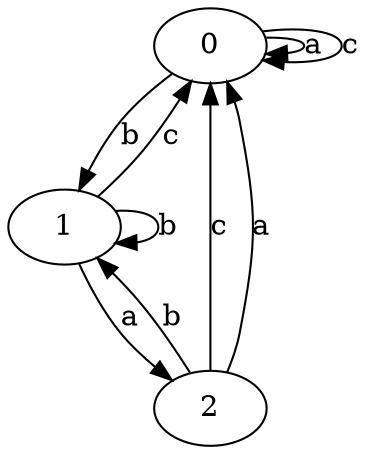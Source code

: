 digraph {
0;
1;
2;
0 -> 0  [key=0, label=a];
0 -> 0  [key=1, label=c];
0 -> 1  [key=0, label=b];
1 -> 0  [key=0, label=c];
1 -> 1  [key=0, label=b];
1 -> 2  [key=0, label=a];
2 -> 1  [key=0, label=b];
2 -> 0  [key=0, label=c];
2 -> 0  [key=1, label=a];
}
